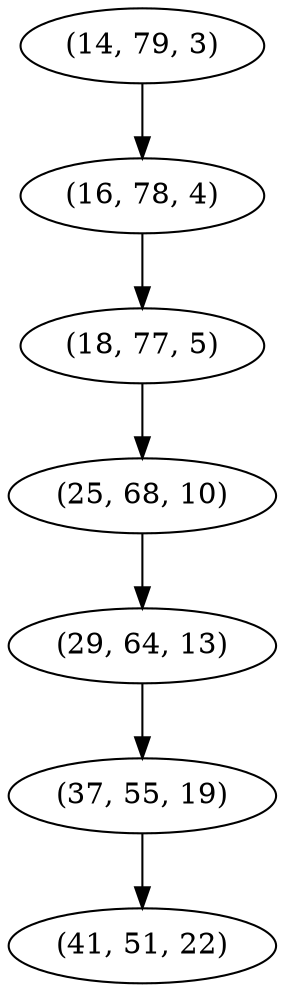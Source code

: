 digraph tree {
    "(14, 79, 3)";
    "(16, 78, 4)";
    "(18, 77, 5)";
    "(25, 68, 10)";
    "(29, 64, 13)";
    "(37, 55, 19)";
    "(41, 51, 22)";
    "(14, 79, 3)" -> "(16, 78, 4)";
    "(16, 78, 4)" -> "(18, 77, 5)";
    "(18, 77, 5)" -> "(25, 68, 10)";
    "(25, 68, 10)" -> "(29, 64, 13)";
    "(29, 64, 13)" -> "(37, 55, 19)";
    "(37, 55, 19)" -> "(41, 51, 22)";
}
